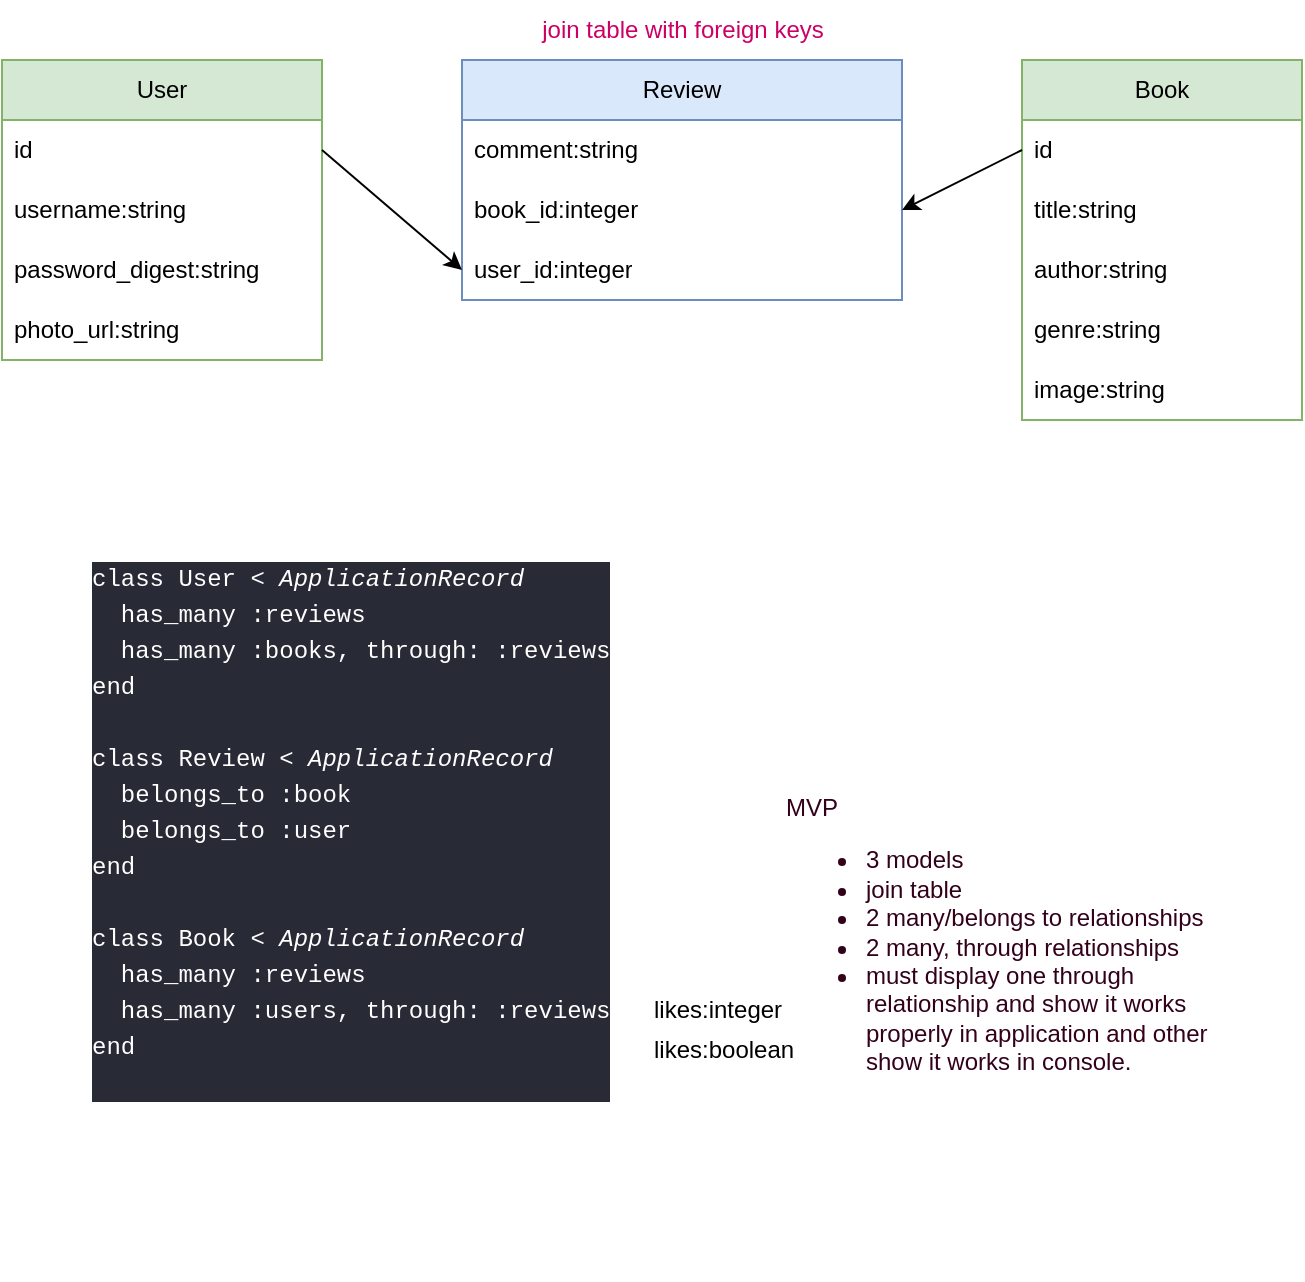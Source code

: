 <mxfile version="20.8.13" type="device"><diagram name="Page-1" id="j6fplzPcvg-Y2COIHhR6"><mxGraphModel dx="697" dy="566" grid="1" gridSize="10" guides="1" tooltips="1" connect="1" arrows="1" fold="1" page="1" pageScale="1" pageWidth="850" pageHeight="1100" math="0" shadow="0"><root><mxCell id="0"/><mxCell id="1" parent="0"/><mxCell id="bge5SjlJH3JqmGSIwWhI-1" value="Review" style="swimlane;fontStyle=0;childLayout=stackLayout;horizontal=1;startSize=30;horizontalStack=0;resizeParent=1;resizeParentMax=0;resizeLast=0;collapsible=1;marginBottom=0;whiteSpace=wrap;html=1;fillColor=#dae8fc;strokeColor=#6c8ebf;" parent="1" vertex="1"><mxGeometry x="250" y="170" width="220" height="120" as="geometry"/></mxCell><mxCell id="bge5SjlJH3JqmGSIwWhI-10" value="comment:string" style="text;strokeColor=none;fillColor=none;align=left;verticalAlign=middle;spacingLeft=4;spacingRight=4;overflow=hidden;points=[[0,0.5],[1,0.5]];portConstraint=eastwest;rotatable=0;whiteSpace=wrap;html=1;" parent="bge5SjlJH3JqmGSIwWhI-1" vertex="1"><mxGeometry y="30" width="220" height="30" as="geometry"/></mxCell><mxCell id="bge5SjlJH3JqmGSIwWhI-45" value="book_id:integer" style="text;strokeColor=none;fillColor=none;align=left;verticalAlign=middle;spacingLeft=4;spacingRight=4;overflow=hidden;points=[[0,0.5],[1,0.5]];portConstraint=eastwest;rotatable=0;whiteSpace=wrap;html=1;" parent="bge5SjlJH3JqmGSIwWhI-1" vertex="1"><mxGeometry y="60" width="220" height="30" as="geometry"/></mxCell><mxCell id="bge5SjlJH3JqmGSIwWhI-44" value="user_id:integer" style="text;strokeColor=none;fillColor=none;align=left;verticalAlign=middle;spacingLeft=4;spacingRight=4;overflow=hidden;points=[[0,0.5],[1,0.5]];portConstraint=eastwest;rotatable=0;whiteSpace=wrap;html=1;" parent="bge5SjlJH3JqmGSIwWhI-1" vertex="1"><mxGeometry y="90" width="220" height="30" as="geometry"/></mxCell><mxCell id="bge5SjlJH3JqmGSIwWhI-5" value="User" style="swimlane;fontStyle=0;childLayout=stackLayout;horizontal=1;startSize=30;horizontalStack=0;resizeParent=1;resizeParentMax=0;resizeLast=0;collapsible=1;marginBottom=0;whiteSpace=wrap;html=1;movable=1;resizable=1;rotatable=1;deletable=1;editable=1;connectable=1;container=0;fillColor=#d5e8d4;strokeColor=#82b366;" parent="1" vertex="1"><mxGeometry x="20" y="170" width="160" height="150" as="geometry"><mxRectangle x="80" y="160" width="70" height="30" as="alternateBounds"/></mxGeometry></mxCell><mxCell id="bge5SjlJH3JqmGSIwWhI-52" value="id" style="text;strokeColor=none;fillColor=none;align=left;verticalAlign=middle;spacingLeft=4;spacingRight=4;overflow=hidden;points=[[0,0.5],[1,0.5]];portConstraint=eastwest;rotatable=0;whiteSpace=wrap;html=1;" parent="bge5SjlJH3JqmGSIwWhI-5" vertex="1"><mxGeometry y="30" width="160" height="30" as="geometry"/></mxCell><mxCell id="bge5SjlJH3JqmGSIwWhI-6" value="username:string" style="text;strokeColor=none;fillColor=none;align=left;verticalAlign=middle;spacingLeft=4;spacingRight=4;overflow=hidden;points=[[0,0.5],[1,0.5]];portConstraint=eastwest;rotatable=0;whiteSpace=wrap;html=1;" parent="bge5SjlJH3JqmGSIwWhI-5" vertex="1"><mxGeometry y="60" width="160" height="30" as="geometry"/></mxCell><mxCell id="bge5SjlJH3JqmGSIwWhI-7" value="password_digest:string" style="text;strokeColor=none;fillColor=none;align=left;verticalAlign=middle;spacingLeft=4;spacingRight=4;overflow=hidden;points=[[0,0.5],[1,0.5]];portConstraint=eastwest;rotatable=0;whiteSpace=wrap;html=1;" parent="bge5SjlJH3JqmGSIwWhI-5" vertex="1"><mxGeometry y="90" width="160" height="30" as="geometry"/></mxCell><mxCell id="ur_l_EAQ24_TNNd7PzkK-1" value="photo_url:string" style="text;strokeColor=none;fillColor=none;align=left;verticalAlign=middle;spacingLeft=4;spacingRight=4;overflow=hidden;points=[[0,0.5],[1,0.5]];portConstraint=eastwest;rotatable=0;whiteSpace=wrap;html=1;" vertex="1" parent="bge5SjlJH3JqmGSIwWhI-5"><mxGeometry y="120" width="160" height="30" as="geometry"/></mxCell><mxCell id="bge5SjlJH3JqmGSIwWhI-9" value="Book" style="swimlane;fontStyle=0;childLayout=stackLayout;horizontal=1;startSize=30;horizontalStack=0;resizeParent=1;resizeParentMax=0;resizeLast=0;collapsible=1;marginBottom=0;whiteSpace=wrap;html=1;fillColor=#d5e8d4;strokeColor=#82b366;" parent="1" vertex="1"><mxGeometry x="530" y="170" width="140" height="180" as="geometry"/></mxCell><mxCell id="bge5SjlJH3JqmGSIwWhI-53" value="id" style="text;strokeColor=none;fillColor=none;align=left;verticalAlign=middle;spacingLeft=4;spacingRight=4;overflow=hidden;points=[[0,0.5],[1,0.5]];portConstraint=eastwest;rotatable=0;whiteSpace=wrap;html=1;" parent="bge5SjlJH3JqmGSIwWhI-9" vertex="1"><mxGeometry y="30" width="140" height="30" as="geometry"/></mxCell><mxCell id="bge5SjlJH3JqmGSIwWhI-2" value="title:string" style="text;strokeColor=none;fillColor=none;align=left;verticalAlign=middle;spacingLeft=4;spacingRight=4;overflow=hidden;points=[[0,0.5],[1,0.5]];portConstraint=eastwest;rotatable=0;whiteSpace=wrap;html=1;" parent="bge5SjlJH3JqmGSIwWhI-9" vertex="1"><mxGeometry y="60" width="140" height="30" as="geometry"/></mxCell><mxCell id="bge5SjlJH3JqmGSIwWhI-3" value="author:string" style="text;strokeColor=none;fillColor=none;align=left;verticalAlign=middle;spacingLeft=4;spacingRight=4;overflow=hidden;points=[[0,0.5],[1,0.5]];portConstraint=eastwest;rotatable=0;whiteSpace=wrap;html=1;" parent="bge5SjlJH3JqmGSIwWhI-9" vertex="1"><mxGeometry y="90" width="140" height="30" as="geometry"/></mxCell><mxCell id="bge5SjlJH3JqmGSIwWhI-57" value="genre:string" style="text;strokeColor=none;fillColor=none;align=left;verticalAlign=middle;spacingLeft=4;spacingRight=4;overflow=hidden;points=[[0,0.5],[1,0.5]];portConstraint=eastwest;rotatable=0;whiteSpace=wrap;html=1;" parent="bge5SjlJH3JqmGSIwWhI-9" vertex="1"><mxGeometry y="120" width="140" height="30" as="geometry"/></mxCell><mxCell id="bge5SjlJH3JqmGSIwWhI-54" value="image:string" style="text;strokeColor=none;fillColor=none;align=left;verticalAlign=middle;spacingLeft=4;spacingRight=4;overflow=hidden;points=[[0,0.5],[1,0.5]];portConstraint=eastwest;rotatable=0;whiteSpace=wrap;html=1;" parent="bge5SjlJH3JqmGSIwWhI-9" vertex="1"><mxGeometry y="150" width="140" height="30" as="geometry"/></mxCell><mxCell id="bge5SjlJH3JqmGSIwWhI-49" value="" style="endArrow=classic;html=1;rounded=0;fontColor=#000099;exitX=1;exitY=0.5;exitDx=0;exitDy=0;entryX=0;entryY=0.5;entryDx=0;entryDy=0;" parent="1" source="bge5SjlJH3JqmGSIwWhI-52" target="bge5SjlJH3JqmGSIwWhI-44" edge="1"><mxGeometry width="50" height="50" relative="1" as="geometry"><mxPoint x="280" y="370" as="sourcePoint"/><mxPoint x="330" y="320" as="targetPoint"/></mxGeometry></mxCell><mxCell id="bge5SjlJH3JqmGSIwWhI-51" value="" style="endArrow=classic;html=1;rounded=0;fontColor=#000099;exitX=0;exitY=0.5;exitDx=0;exitDy=0;entryX=1;entryY=0.5;entryDx=0;entryDy=0;" parent="1" source="bge5SjlJH3JqmGSIwWhI-53" target="bge5SjlJH3JqmGSIwWhI-45" edge="1"><mxGeometry width="50" height="50" relative="1" as="geometry"><mxPoint x="280" y="370" as="sourcePoint"/><mxPoint x="330" y="320" as="targetPoint"/></mxGeometry></mxCell><mxCell id="bge5SjlJH3JqmGSIwWhI-60" value="&lt;font color=&quot;#cc0066&quot;&gt;join table with foreign keys&lt;/font&gt;" style="text;html=1;align=center;verticalAlign=middle;resizable=0;points=[];autosize=1;strokeColor=none;fillColor=none;fontColor=#000099;" parent="1" vertex="1"><mxGeometry x="280" y="140" width="160" height="30" as="geometry"/></mxCell><mxCell id="bge5SjlJH3JqmGSIwWhI-62" value="&lt;h1&gt;&lt;font color=&quot;#ffffff&quot;&gt;&lt;br&gt;&lt;/font&gt;&lt;/h1&gt;&lt;div style=&quot;background-color: rgb(40, 42, 54); font-family: Menlo, Monaco, &amp;quot;Courier New&amp;quot;, monospace; line-height: 18px;&quot;&gt;&lt;div style=&quot;&quot;&gt;&lt;font color=&quot;#ffffff&quot;&gt;class User&lt;span style=&quot;font-style: italic;&quot;&gt; &lt;/span&gt;&lt;span style=&quot;font-style: italic;&quot;&gt;&amp;lt;&lt;/span&gt;&lt;span style=&quot;font-style: italic;&quot;&gt; ApplicationRecord&lt;/span&gt;&lt;/font&gt;&lt;/div&gt;&lt;div style=&quot;&quot;&gt;&lt;font color=&quot;#ffffff&quot;&gt;&amp;nbsp; has_many :reviews&lt;/font&gt;&lt;/div&gt;&lt;div style=&quot;&quot;&gt;&lt;font color=&quot;#ffffff&quot;&gt;&amp;nbsp; has_many :books, through: :reviews&lt;/font&gt;&lt;/div&gt;&lt;div style=&quot;&quot;&gt;&lt;font color=&quot;#ffffff&quot;&gt;end&lt;/font&gt;&lt;/div&gt;&lt;font color=&quot;#ffffff&quot;&gt;&lt;br&gt;&lt;/font&gt;&lt;div style=&quot;&quot;&gt;&lt;font color=&quot;#ffffff&quot;&gt;class&amp;nbsp;Review&lt;span style=&quot;font-style: italic;&quot;&gt;&amp;nbsp;&lt;/span&gt;&lt;span style=&quot;font-style: italic;&quot;&gt;&amp;lt;&lt;/span&gt;&lt;span style=&quot;font-style: italic;&quot;&gt; ApplicationRecord&lt;/span&gt;&lt;/font&gt;&lt;/div&gt;&lt;div style=&quot;&quot;&gt;&lt;font color=&quot;#ffffff&quot;&gt;&amp;nbsp; belongs_to :book&lt;/font&gt;&lt;/div&gt;&lt;div style=&quot;&quot;&gt;&lt;font color=&quot;#ffffff&quot;&gt;&amp;nbsp; belongs_to :user&lt;/font&gt;&lt;/div&gt;&lt;div style=&quot;&quot;&gt;&lt;font color=&quot;#ffffff&quot;&gt;end&lt;/font&gt;&lt;/div&gt;&lt;font color=&quot;#ffffff&quot;&gt;&lt;br&gt;&lt;/font&gt;&lt;div style=&quot;&quot;&gt;&lt;font color=&quot;#ffffff&quot;&gt;class&amp;nbsp;Book&lt;span style=&quot;font-style: italic;&quot;&gt;&amp;nbsp;&lt;/span&gt;&lt;span style=&quot;font-style: italic;&quot;&gt;&amp;lt;&lt;/span&gt;&lt;span style=&quot;font-style: italic;&quot;&gt; ApplicationRecord&lt;/span&gt;&lt;/font&gt;&lt;/div&gt;&lt;div style=&quot;&quot;&gt;&lt;font color=&quot;#ffffff&quot;&gt;&amp;nbsp; has_many :reviews&lt;/font&gt;&lt;/div&gt;&lt;div style=&quot;&quot;&gt;&lt;font color=&quot;#ffffff&quot;&gt;&amp;nbsp; has_many&amp;nbsp;:users, through: :reviews&lt;/font&gt;&lt;/div&gt;&lt;div style=&quot;&quot;&gt;&lt;font color=&quot;#ffffff&quot;&gt;end&lt;/font&gt;&lt;/div&gt;&lt;br&gt;&lt;/div&gt;" style="text;html=1;strokeColor=none;fillColor=none;spacing=5;spacingTop=-20;whiteSpace=wrap;overflow=hidden;rounded=0;fontColor=#000099;" parent="1" vertex="1"><mxGeometry x="60" y="370" width="520" height="410" as="geometry"/></mxCell><mxCell id="bge5SjlJH3JqmGSIwWhI-63" value="&lt;font color=&quot;#33001a&quot;&gt;MVP&lt;br&gt;&lt;ul&gt;&lt;li&gt;&lt;font color=&quot;#33001a&quot;&gt;3 models&lt;/font&gt;&lt;/li&gt;&lt;li&gt;&lt;font color=&quot;#33001a&quot;&gt;join table&lt;/font&gt;&lt;/li&gt;&lt;li&gt;&lt;font color=&quot;#33001a&quot;&gt;2 many/belongs to relationships&lt;/font&gt;&lt;/li&gt;&lt;li&gt;&lt;font color=&quot;#33001a&quot;&gt;2 many, through relationships&lt;/font&gt;&lt;/li&gt;&lt;li&gt;&lt;font color=&quot;#33001a&quot;&gt;must display one through relationship and show it works properly in application and other show it works in console.&lt;/font&gt;&lt;/li&gt;&lt;/ul&gt;&lt;/font&gt;" style="text;whiteSpace=wrap;html=1;fontColor=#FFFFFF;" parent="1" vertex="1"><mxGeometry x="410" y="530" width="220" height="160" as="geometry"/></mxCell><mxCell id="ur_l_EAQ24_TNNd7PzkK-2" value="likes:integer" style="text;strokeColor=none;fillColor=none;align=left;verticalAlign=middle;spacingLeft=4;spacingRight=4;overflow=hidden;points=[[0,0.5],[1,0.5]];portConstraint=eastwest;rotatable=0;whiteSpace=wrap;html=1;" vertex="1" parent="1"><mxGeometry x="340" y="630" width="160" height="30" as="geometry"/></mxCell><mxCell id="ur_l_EAQ24_TNNd7PzkK-3" value="likes:boolean" style="text;strokeColor=none;fillColor=none;align=left;verticalAlign=middle;spacingLeft=4;spacingRight=4;overflow=hidden;points=[[0,0.5],[1,0.5]];portConstraint=eastwest;rotatable=0;whiteSpace=wrap;html=1;" vertex="1" parent="1"><mxGeometry x="340" y="650" width="160" height="30" as="geometry"/></mxCell></root></mxGraphModel></diagram></mxfile>